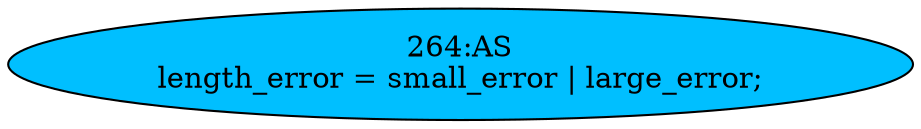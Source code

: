 strict digraph "" {
	node [label="\N"];
	"264:AS"	 [ast="<pyverilog.vparser.ast.Assign object at 0x7efef253b510>",
		def_var="['length_error']",
		fillcolor=deepskyblue,
		label="264:AS
length_error = small_error | large_error;",
		statements="[]",
		style=filled,
		typ=Assign,
		use_var="['small_error', 'large_error']"];
}
